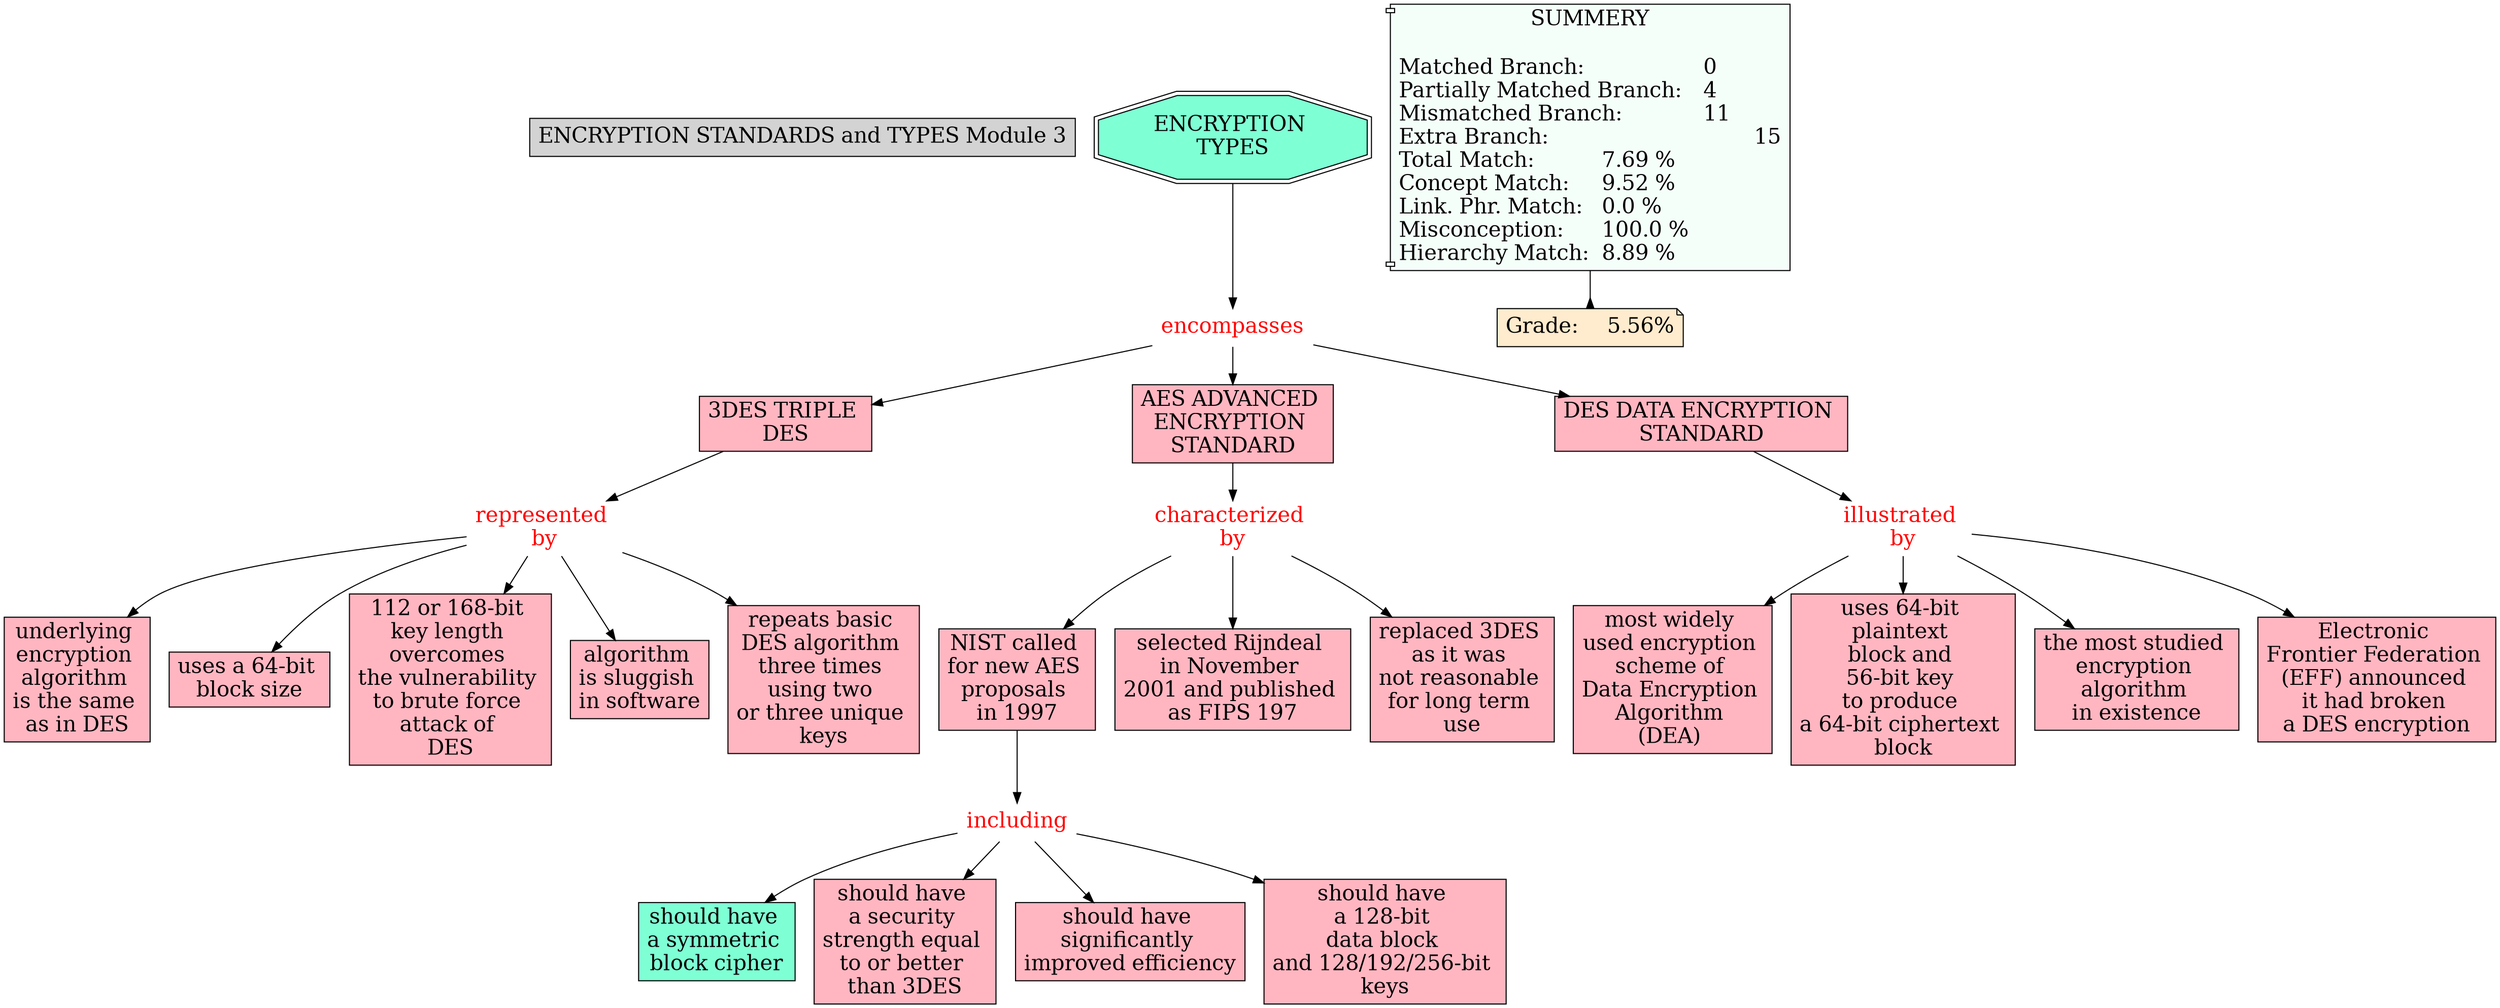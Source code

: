 // The Round Table
digraph {
	"1S3Z9WD65-27VXPDD-PFS" [label="ENCRYPTION STANDARDS and TYPES Module 3" Gsplines=true fontsize=20 shape=rect style=filled]
	"1S46GYWV1-1JMZYQZ-67M" [label="characterized 
by" Gsplines=true fontcolor=red fontsize=20 shape=none]
	"1S46FYS7C-CZMYHQ-3XQ" [label="NIST called 
for new AES 
proposals 
in 1997" Gsplines=true fillcolor="#FFB6C1" fontsize=20 shape=rect style=filled]
	"1S46GYWV1-1JMZYQZ-67M" -> "1S46FYS7C-CZMYHQ-3XQ" [constraint=true]
	"1S46GGJ5Z-LW213B-4PK" [label="illustrated 
by" Gsplines=true fontcolor=red fontsize=20 shape=none]
	"1S46FT4JM-17NB6TS-3QN" [label="most widely 
used encryption 
scheme of 
Data Encryption 
Algorithm 
(DEA) " Gsplines=true fillcolor="#FFB6C1" fontsize=20 shape=rect style=filled]
	"1S46GGJ5Z-LW213B-4PK" -> "1S46FT4JM-17NB6TS-3QN" [constraint=true]
	"1S46G6YMH-FYQM6V-4DY" [label=encompasses Gsplines=true fontcolor=red fontsize=20 shape=none]
	"1S46FSF7Y-14M865S-3NG" [label="3DES TRIPLE 
DES" Gsplines=true fillcolor="#FFB6C1" fontsize=20 shape=rect style=filled]
	"1S46G6YMH-FYQM6V-4DY" -> "1S46FSF7Y-14M865S-3NG" [constraint=true]
	"1S46G6YMH-FYQM6V-4DY" [label=encompasses Gsplines=true fontcolor=red fontsize=20 shape=none]
	"1S46FSGYJ-5TSXV3-3NL" [label="AES ADVANCED 
ENCRYPTION 
STANDARD" Gsplines=true fillcolor="#FFB6C1" fontsize=20 shape=rect style=filled]
	"1S46G6YMH-FYQM6V-4DY" -> "1S46FSGYJ-5TSXV3-3NL" [constraint=true]
	"1S46HBL61-2824FJ1-6TP" [label=including Gsplines=true fontcolor=red fontsize=20 shape=none]
	"1S46FZVV6-11VF63W-3Y9" [label="should have 
a symmetric 
block cipher
" Gsplines=true fillcolor=aquamarine fontsize=20 shape=rect style=filled]
	"1S46HBL61-2824FJ1-6TP" -> "1S46FZVV6-11VF63W-3Y9" [constraint=true]
	"1S46HBL61-2824FJ1-6TP" [label=including Gsplines=true fontcolor=red fontsize=20 shape=none]
	"1S46FYVCK-FHNTPB-3XV" [label="should have 
a security 
strength equal 
to or better 
than 3DES" Gsplines=true fillcolor="#FFB6C1" fontsize=20 shape=rect style=filled]
	"1S46HBL61-2824FJ1-6TP" -> "1S46FYVCK-FHNTPB-3XV" [constraint=true]
	"1S46GYP4Z-276XPL0-67B" [label="represented 
by" Gsplines=true fontcolor=red fontsize=20 shape=none]
	"1S46FW41Q-29F9M5-3R5" [label="underlying 
encryption 
algorithm 
is the same 
as in DES" Gsplines=true fillcolor="#FFB6C1" fontsize=20 shape=rect style=filled]
	"1S46GYP4Z-276XPL0-67B" -> "1S46FW41Q-29F9M5-3R5" [constraint=true]
	"1S46GYWV1-1JMZYQZ-67M" [label="characterized 
by" Gsplines=true fontcolor=red fontsize=20 shape=none]
	"1S46HLKLZ-11BJ051-75C" [label="selected Rijndeal 
in November 
2001 and published 
as FIPS 197
" Gsplines=true fillcolor="#FFB6C1" fontsize=20 shape=rect style=filled]
	"1S46GYWV1-1JMZYQZ-67M" -> "1S46HLKLZ-11BJ051-75C" [constraint=true]
	"1S46GYP4Z-276XPL0-67B" [label="represented 
by" Gsplines=true fontcolor=red fontsize=20 shape=none]
	"1S46FW69Q-T84FM1-3R9" [label="uses a 64-bit 
block size
" Gsplines=true fillcolor="#FFB6C1" fontsize=20 shape=rect style=filled]
	"1S46GYP4Z-276XPL0-67B" -> "1S46FW69Q-T84FM1-3R9" [constraint=true]
	"1S46FYS7C-CZMYHQ-3XQ" [label="NIST called 
for new AES 
proposals 
in 1997" Gsplines=true fillcolor="#FFB6C1" fontsize=20 shape=rect style=filled]
	"1S46HBL61-2824FJ1-6TP" [label=including Gsplines=true fontcolor=red fontsize=20 shape=none]
	"1S46FYS7C-CZMYHQ-3XQ" -> "1S46HBL61-2824FJ1-6TP" [constraint=true]
	"1S46HBL61-2824FJ1-6TP" [label=including Gsplines=true fontcolor=red fontsize=20 shape=none]
	"1S46FZNJV-T5Z0DK-3Y4" [label="should have 
significantly 
improved efficiency
" Gsplines=true fillcolor="#FFB6C1" fontsize=20 shape=rect style=filled]
	"1S46HBL61-2824FJ1-6TP" -> "1S46FZNJV-T5Z0DK-3Y4" [constraint=true]
	"1S46GYP4Z-276XPL0-67B" [label="represented 
by" Gsplines=true fontcolor=red fontsize=20 shape=none]
	"1S46FW24M-1S3H6MN-3R1" [label="112 or 168-bit 
key length 
overcomes 
the vulnerability 
to brute force 
attack of 
DES" Gsplines=true fillcolor="#FFB6C1" fontsize=20 shape=rect style=filled]
	"1S46GYP4Z-276XPL0-67B" -> "1S46FW24M-1S3H6MN-3R1" [constraint=true]
	"1S46GYP4Z-276XPL0-67B" [label="represented 
by" Gsplines=true fontcolor=red fontsize=20 shape=none]
	"1S46FW8P1-1YS09H9-3RF" [label="algorithm 
is sluggish 
in software
" Gsplines=true fillcolor="#FFB6C1" fontsize=20 shape=rect style=filled]
	"1S46GYP4Z-276XPL0-67B" -> "1S46FW8P1-1YS09H9-3RF" [constraint=true]
	"1S46HBL61-2824FJ1-6TP" [label=including Gsplines=true fontcolor=red fontsize=20 shape=none]
	"1S46HB931-33B37F-6TB" [label="should have 
a 128-bit 
data block 
and 128/192/256-bit 
keys" Gsplines=true fillcolor="#FFB6C1" fontsize=20 shape=rect style=filled]
	"1S46HBL61-2824FJ1-6TP" -> "1S46HB931-33B37F-6TB" [constraint=true]
	"1S46GGJ5Z-LW213B-4PK" [label="illustrated 
by" Gsplines=true fontcolor=red fontsize=20 shape=none]
	"1S46FSK31-QHCR1J-3NQ" [label="uses 64-bit 
plaintext 
block and 
56-bit key 
to produce 
a 64-bit ciphertext 
block" Gsplines=true fillcolor="#FFB6C1" fontsize=20 shape=rect style=filled]
	"1S46GGJ5Z-LW213B-4PK" -> "1S46FSK31-QHCR1J-3NQ" [constraint=true]
	"1S46G0DHH-2BD24QG-3YH" [label="ENCRYPTION 
TYPES" Gsplines=true fillcolor=aquamarine fontsize=20 shape=doubleoctagon style=filled]
	"1S46G6YMH-FYQM6V-4DY" [label=encompasses Gsplines=true fontcolor=red fontsize=20 shape=none]
	"1S46G0DHH-2BD24QG-3YH" -> "1S46G6YMH-FYQM6V-4DY" [constraint=true]
	"1S46GGJ5Z-LW213B-4PK" [label="illustrated 
by" Gsplines=true fontcolor=red fontsize=20 shape=none]
	"1S46FT968-27L6G5X-3QS" [label="the most studied 
encryption 
algorithm 
in existence
" Gsplines=true fillcolor="#FFB6C1" fontsize=20 shape=rect style=filled]
	"1S46GGJ5Z-LW213B-4PK" -> "1S46FT968-27L6G5X-3QS" [constraint=true]
	"1S46FSCCM-1VG3KMH-3NB" [label="DES DATA ENCRYPTION 
STANDARD" Gsplines=true fillcolor="#FFB6C1" fontsize=20 shape=rect style=filled]
	"1S46GGJ5Z-LW213B-4PK" [label="illustrated 
by" Gsplines=true fontcolor=red fontsize=20 shape=none]
	"1S46FSCCM-1VG3KMH-3NB" -> "1S46GGJ5Z-LW213B-4PK" [constraint=true]
	"1S46GGJ5Z-LW213B-4PK" [label="illustrated 
by" Gsplines=true fontcolor=red fontsize=20 shape=none]
	"1S46FSPVG-MK7FYP-3QD" [label="Electronic 
Frontier Federation 
(EFF) announced 
it had broken 
a DES encryption
" Gsplines=true fillcolor="#FFB6C1" fontsize=20 shape=rect style=filled]
	"1S46GGJ5Z-LW213B-4PK" -> "1S46FSPVG-MK7FYP-3QD" [constraint=true]
	"1S46G6YMH-FYQM6V-4DY" [label=encompasses Gsplines=true fontcolor=red fontsize=20 shape=none]
	"1S46FSCCM-1VG3KMH-3NB" [label="DES DATA ENCRYPTION 
STANDARD" Gsplines=true fillcolor="#FFB6C1" fontsize=20 shape=rect style=filled]
	"1S46G6YMH-FYQM6V-4DY" -> "1S46FSCCM-1VG3KMH-3NB" [constraint=true]
	"1S46GYP4Z-276XPL0-67B" [label="represented 
by" Gsplines=true fontcolor=red fontsize=20 shape=none]
	"1S46FWBG0-1PCF0LR-3RK" [label="repeats basic 
DES algorithm 
three times 
using two 
or three unique 
keys" Gsplines=true fillcolor="#FFB6C1" fontsize=20 shape=rect style=filled]
	"1S46GYP4Z-276XPL0-67B" -> "1S46FWBG0-1PCF0LR-3RK" [constraint=true]
	"1S46FSGYJ-5TSXV3-3NL" [label="AES ADVANCED 
ENCRYPTION 
STANDARD" Gsplines=true fillcolor="#FFB6C1" fontsize=20 shape=rect style=filled]
	"1S46GYWV1-1JMZYQZ-67M" [label="characterized 
by" Gsplines=true fontcolor=red fontsize=20 shape=none]
	"1S46FSGYJ-5TSXV3-3NL" -> "1S46GYWV1-1JMZYQZ-67M" [constraint=true]
	"1S46GYWV1-1JMZYQZ-67M" [label="characterized 
by" Gsplines=true fontcolor=red fontsize=20 shape=none]
	"1S46FYQJP-1TDGNNC-3XL" [label="replaced 3DES 
as it was 
not reasonable 
for long term 
use" Gsplines=true fillcolor="#FFB6C1" fontsize=20 shape=rect style=filled]
	"1S46GYWV1-1JMZYQZ-67M" -> "1S46FYQJP-1TDGNNC-3XL" [constraint=true]
	"1S46FSF7Y-14M865S-3NG" [label="3DES TRIPLE 
DES" Gsplines=true fillcolor="#FFB6C1" fontsize=20 shape=rect style=filled]
	"1S46GYP4Z-276XPL0-67B" [label="represented 
by" Gsplines=true fontcolor=red fontsize=20 shape=none]
	"1S46FSF7Y-14M865S-3NG" -> "1S46GYP4Z-276XPL0-67B" [constraint=true]
	Stat [label="SUMMERY

Matched Branch:			0\lPartially Matched Branch:	4\lMismatched Branch:		11\lExtra Branch:				15\lTotal Match:		7.69 %\lConcept Match:	9.52 %\lLink. Phr. Match:	0.0 %\lMisconception:	100.0 %\lHierarchy Match:	8.89 %\l" Gsplines=true fillcolor="#F5FFFA" fontsize=20 shape=component style=filled]
	Grade [label="Grade:	5.56%" Gsplines=true fillcolor="#FFEBCD" fontsize=20 shape=note style=filled]
	Stat -> Grade [arrowhead=inv color=black constraint=true]
}
